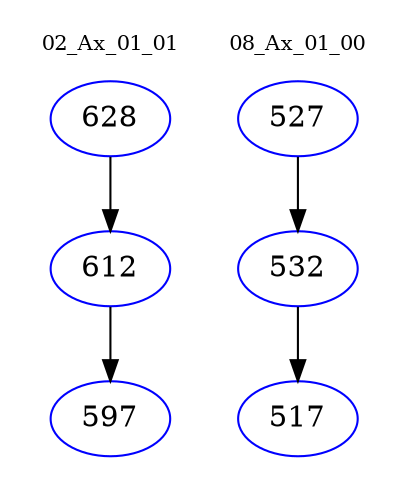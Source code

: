 digraph{
subgraph cluster_0 {
color = white
label = "02_Ax_01_01";
fontsize=10;
T0_628 [label="628", color="blue"]
T0_628 -> T0_612 [color="black"]
T0_612 [label="612", color="blue"]
T0_612 -> T0_597 [color="black"]
T0_597 [label="597", color="blue"]
}
subgraph cluster_1 {
color = white
label = "08_Ax_01_00";
fontsize=10;
T1_527 [label="527", color="blue"]
T1_527 -> T1_532 [color="black"]
T1_532 [label="532", color="blue"]
T1_532 -> T1_517 [color="black"]
T1_517 [label="517", color="blue"]
}
}
